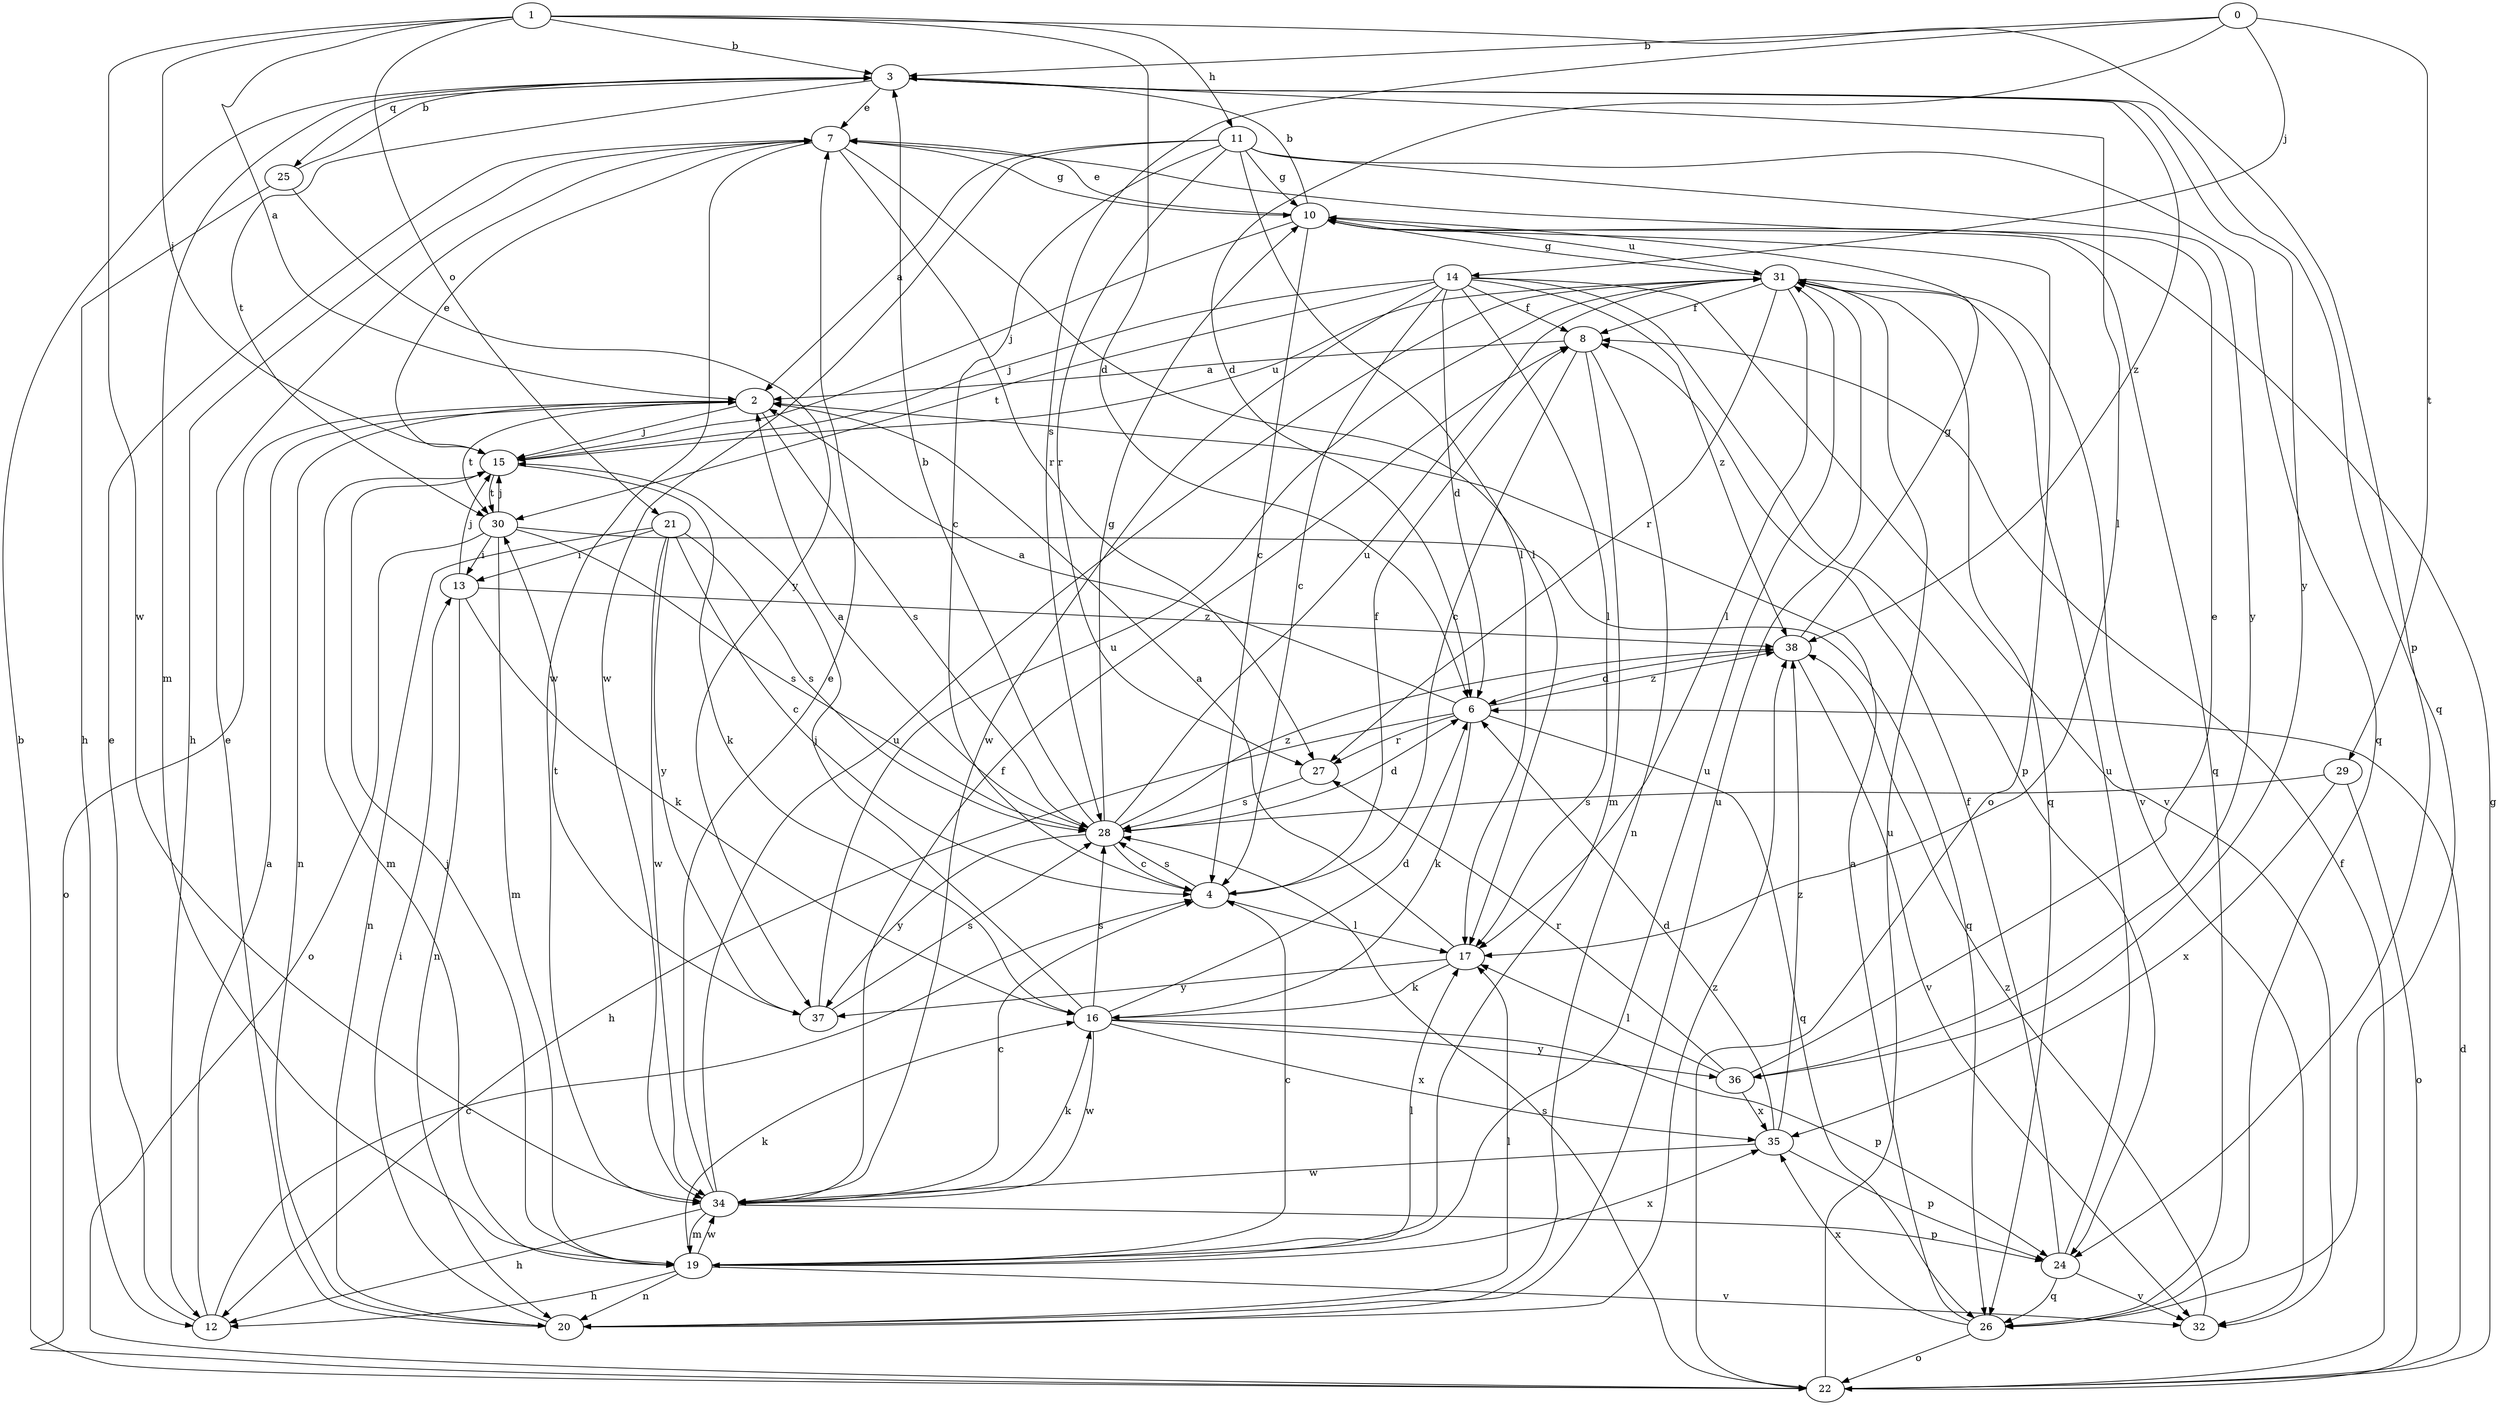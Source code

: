 strict digraph  {
0;
1;
2;
3;
4;
6;
7;
8;
10;
11;
12;
13;
14;
15;
16;
17;
19;
20;
21;
22;
24;
25;
26;
27;
28;
29;
30;
31;
32;
34;
35;
36;
37;
38;
0 -> 3  [label=b];
0 -> 6  [label=d];
0 -> 14  [label=j];
0 -> 28  [label=s];
0 -> 29  [label=t];
1 -> 2  [label=a];
1 -> 3  [label=b];
1 -> 6  [label=d];
1 -> 11  [label=h];
1 -> 15  [label=j];
1 -> 21  [label=o];
1 -> 24  [label=p];
1 -> 34  [label=w];
2 -> 15  [label=j];
2 -> 20  [label=n];
2 -> 22  [label=o];
2 -> 28  [label=s];
2 -> 30  [label=t];
3 -> 7  [label=e];
3 -> 17  [label=l];
3 -> 19  [label=m];
3 -> 25  [label=q];
3 -> 26  [label=q];
3 -> 30  [label=t];
3 -> 36  [label=y];
3 -> 38  [label=z];
4 -> 8  [label=f];
4 -> 17  [label=l];
4 -> 28  [label=s];
6 -> 2  [label=a];
6 -> 12  [label=h];
6 -> 16  [label=k];
6 -> 26  [label=q];
6 -> 27  [label=r];
6 -> 38  [label=z];
7 -> 10  [label=g];
7 -> 12  [label=h];
7 -> 17  [label=l];
7 -> 27  [label=r];
7 -> 34  [label=w];
8 -> 2  [label=a];
8 -> 4  [label=c];
8 -> 19  [label=m];
8 -> 20  [label=n];
10 -> 3  [label=b];
10 -> 4  [label=c];
10 -> 7  [label=e];
10 -> 15  [label=j];
10 -> 22  [label=o];
10 -> 26  [label=q];
10 -> 31  [label=u];
11 -> 2  [label=a];
11 -> 4  [label=c];
11 -> 10  [label=g];
11 -> 17  [label=l];
11 -> 26  [label=q];
11 -> 27  [label=r];
11 -> 34  [label=w];
11 -> 36  [label=y];
12 -> 2  [label=a];
12 -> 4  [label=c];
12 -> 7  [label=e];
13 -> 15  [label=j];
13 -> 16  [label=k];
13 -> 20  [label=n];
13 -> 38  [label=z];
14 -> 4  [label=c];
14 -> 6  [label=d];
14 -> 8  [label=f];
14 -> 15  [label=j];
14 -> 17  [label=l];
14 -> 24  [label=p];
14 -> 30  [label=t];
14 -> 32  [label=v];
14 -> 34  [label=w];
14 -> 38  [label=z];
15 -> 7  [label=e];
15 -> 16  [label=k];
15 -> 19  [label=m];
15 -> 30  [label=t];
15 -> 31  [label=u];
16 -> 6  [label=d];
16 -> 15  [label=j];
16 -> 24  [label=p];
16 -> 28  [label=s];
16 -> 34  [label=w];
16 -> 35  [label=x];
16 -> 36  [label=y];
17 -> 2  [label=a];
17 -> 16  [label=k];
17 -> 37  [label=y];
19 -> 4  [label=c];
19 -> 12  [label=h];
19 -> 15  [label=j];
19 -> 16  [label=k];
19 -> 17  [label=l];
19 -> 20  [label=n];
19 -> 31  [label=u];
19 -> 32  [label=v];
19 -> 34  [label=w];
19 -> 35  [label=x];
20 -> 7  [label=e];
20 -> 13  [label=i];
20 -> 17  [label=l];
20 -> 31  [label=u];
20 -> 38  [label=z];
21 -> 4  [label=c];
21 -> 13  [label=i];
21 -> 20  [label=n];
21 -> 28  [label=s];
21 -> 34  [label=w];
21 -> 37  [label=y];
22 -> 3  [label=b];
22 -> 6  [label=d];
22 -> 8  [label=f];
22 -> 10  [label=g];
22 -> 28  [label=s];
22 -> 31  [label=u];
24 -> 8  [label=f];
24 -> 26  [label=q];
24 -> 31  [label=u];
24 -> 32  [label=v];
25 -> 3  [label=b];
25 -> 12  [label=h];
25 -> 37  [label=y];
26 -> 2  [label=a];
26 -> 22  [label=o];
26 -> 35  [label=x];
27 -> 28  [label=s];
28 -> 2  [label=a];
28 -> 3  [label=b];
28 -> 4  [label=c];
28 -> 6  [label=d];
28 -> 10  [label=g];
28 -> 31  [label=u];
28 -> 37  [label=y];
28 -> 38  [label=z];
29 -> 22  [label=o];
29 -> 28  [label=s];
29 -> 35  [label=x];
30 -> 13  [label=i];
30 -> 15  [label=j];
30 -> 19  [label=m];
30 -> 22  [label=o];
30 -> 26  [label=q];
30 -> 28  [label=s];
31 -> 8  [label=f];
31 -> 10  [label=g];
31 -> 17  [label=l];
31 -> 26  [label=q];
31 -> 27  [label=r];
31 -> 32  [label=v];
32 -> 38  [label=z];
34 -> 4  [label=c];
34 -> 7  [label=e];
34 -> 8  [label=f];
34 -> 12  [label=h];
34 -> 16  [label=k];
34 -> 19  [label=m];
34 -> 24  [label=p];
34 -> 31  [label=u];
35 -> 6  [label=d];
35 -> 24  [label=p];
35 -> 34  [label=w];
35 -> 38  [label=z];
36 -> 7  [label=e];
36 -> 17  [label=l];
36 -> 27  [label=r];
36 -> 35  [label=x];
37 -> 28  [label=s];
37 -> 30  [label=t];
37 -> 31  [label=u];
38 -> 6  [label=d];
38 -> 10  [label=g];
38 -> 32  [label=v];
}
